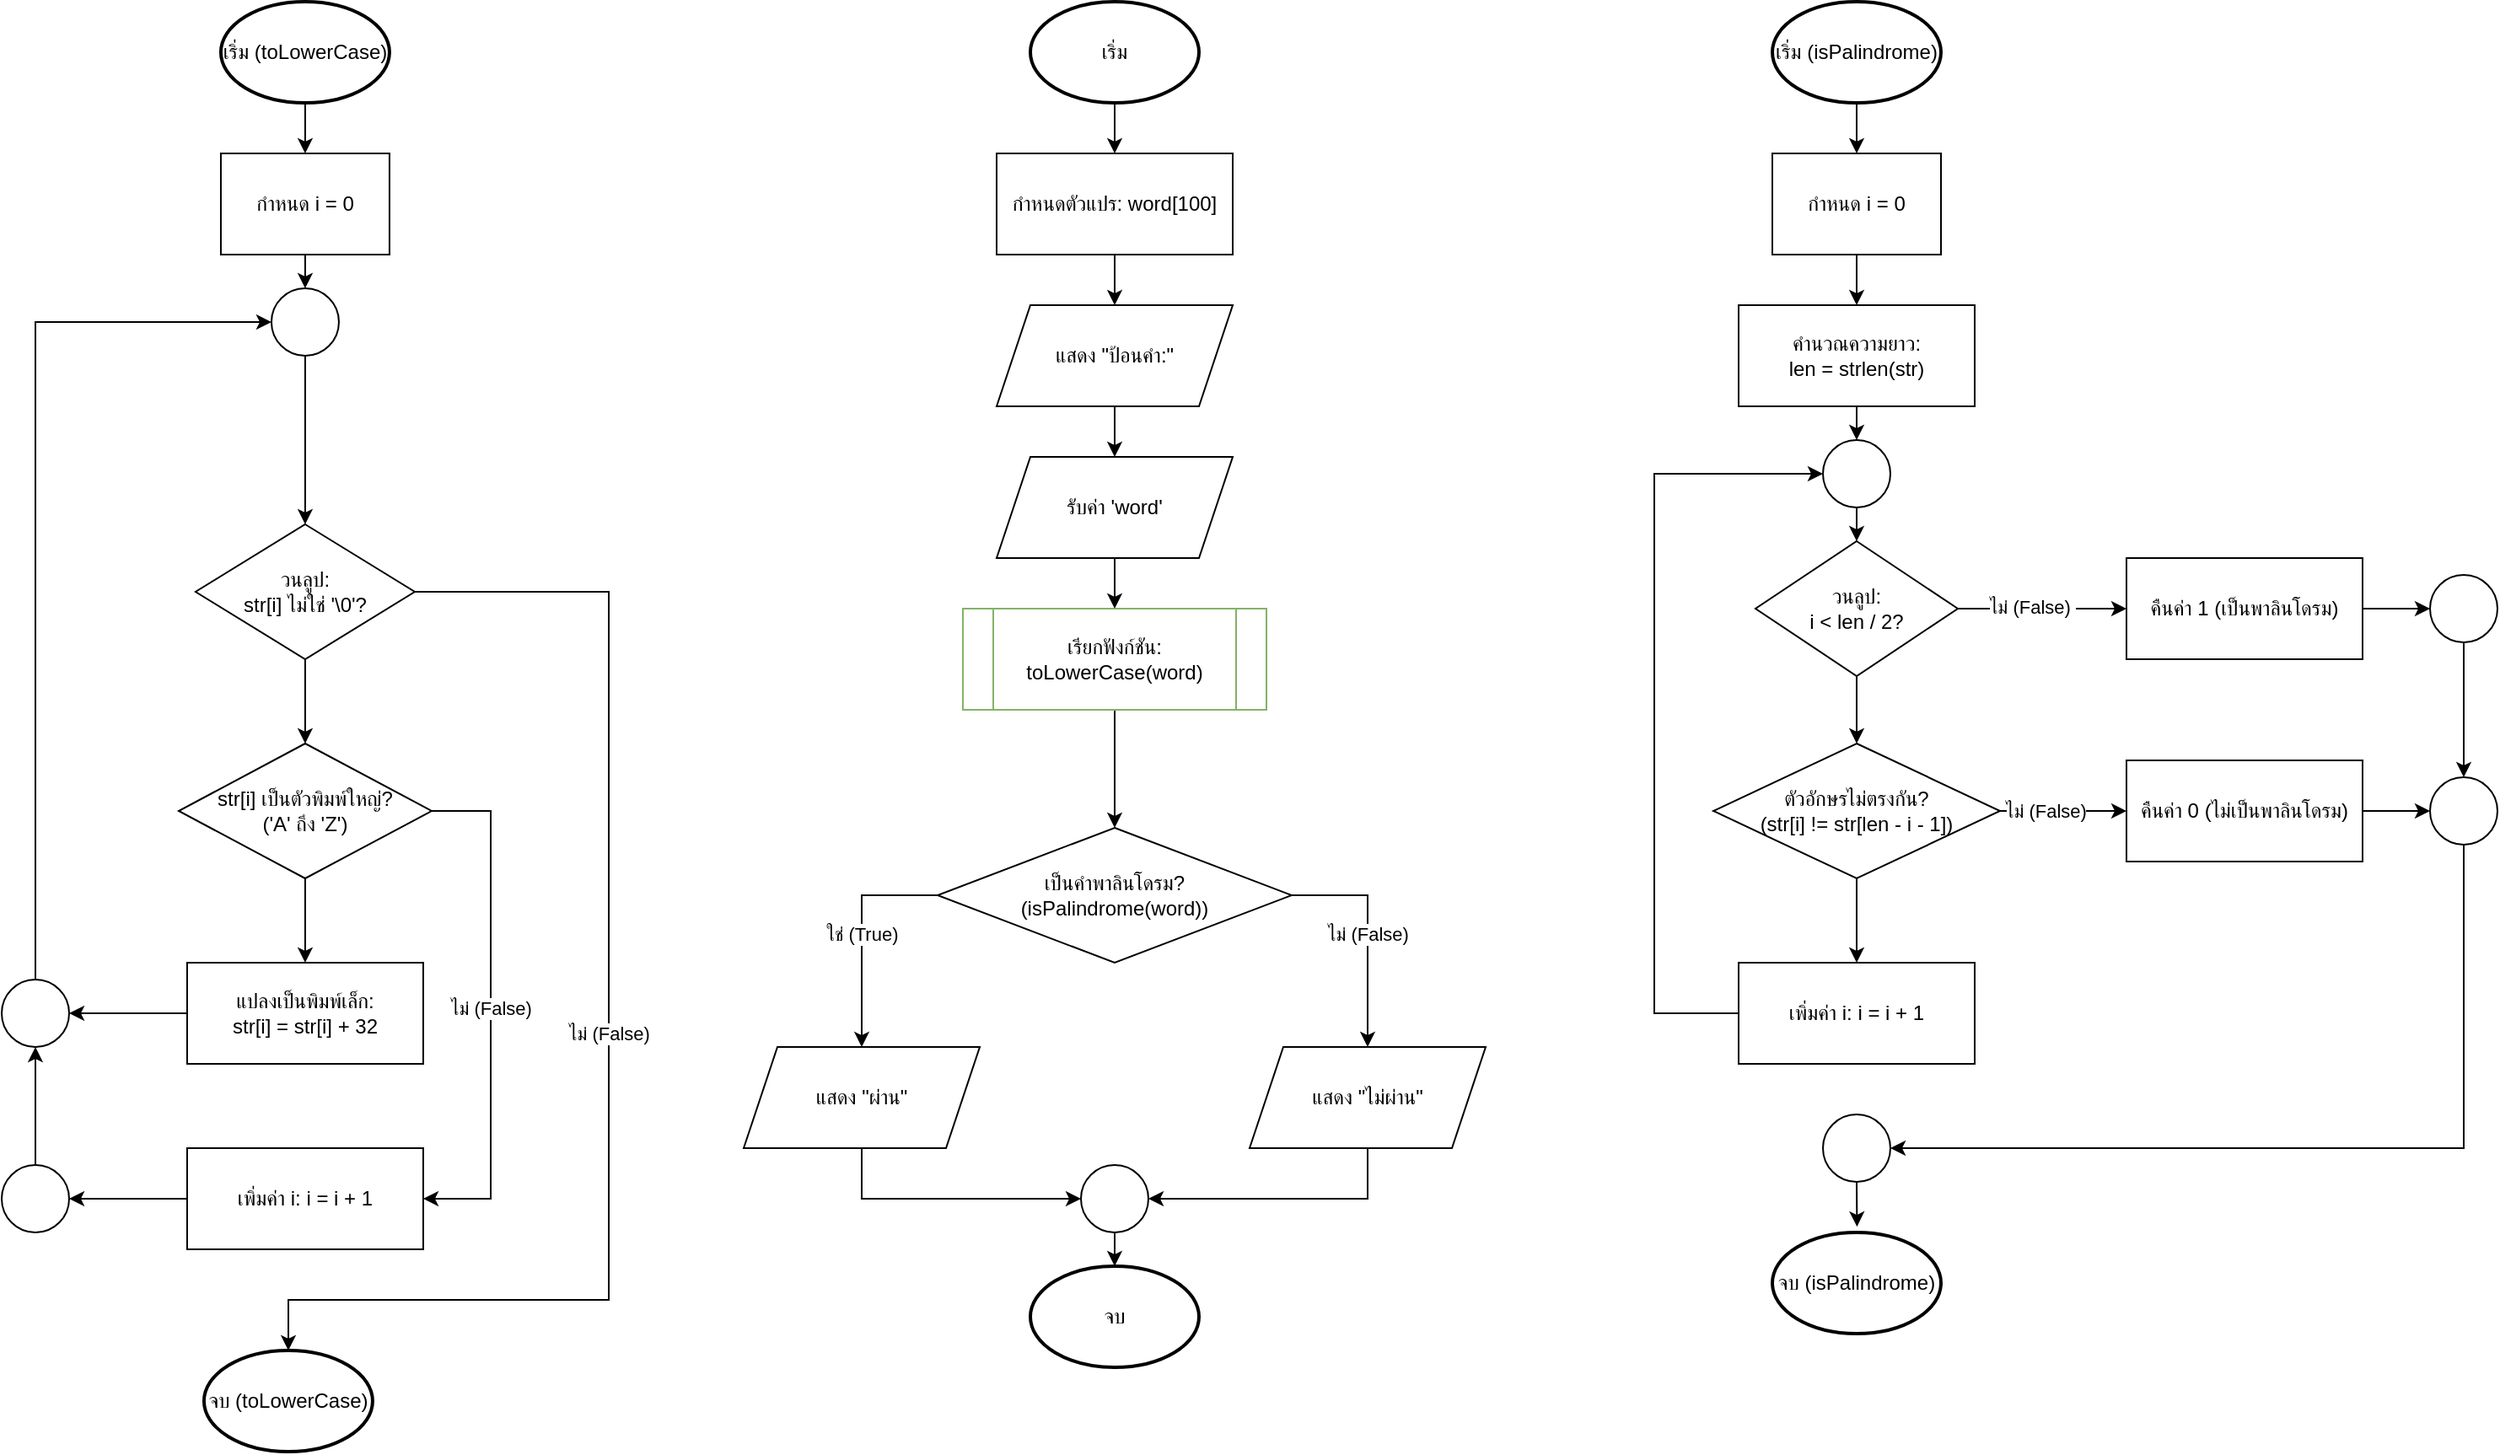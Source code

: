 <mxfile version="28.2.5">
  <diagram name="Page-1" id="HjfrFMw7QbnEj-eSVbc9">
    <mxGraphModel dx="2159" dy="1167" grid="1" gridSize="10" guides="1" tooltips="1" connect="1" arrows="1" fold="1" page="1" pageScale="1" pageWidth="850" pageHeight="1100" math="0" shadow="0">
      <root>
        <mxCell id="0" />
        <mxCell id="1" parent="0" />
        <mxCell id="Uw2SvGR2b-lft2O9Prp3-1" style="edgeStyle=orthogonalEdgeStyle;rounded=0;orthogonalLoop=1;jettySize=auto;html=1;exitX=0.5;exitY=1;exitDx=0;exitDy=0;exitPerimeter=0;entryX=0.5;entryY=0;entryDx=0;entryDy=0;" edge="1" parent="1" source="Uw2SvGR2b-lft2O9Prp3-2" target="Uw2SvGR2b-lft2O9Prp3-4">
          <mxGeometry relative="1" as="geometry" />
        </mxCell>
        <mxCell id="Uw2SvGR2b-lft2O9Prp3-2" value="เริ่ม" style="strokeWidth=2;html=1;shape=mxgraph.flowchart.start_1;whiteSpace=wrap;" vertex="1" parent="1">
          <mxGeometry x="710" y="130" width="100" height="60" as="geometry" />
        </mxCell>
        <mxCell id="Uw2SvGR2b-lft2O9Prp3-3" style="edgeStyle=orthogonalEdgeStyle;rounded=0;orthogonalLoop=1;jettySize=auto;html=1;exitX=0.5;exitY=1;exitDx=0;exitDy=0;entryX=0.5;entryY=0;entryDx=0;entryDy=0;" edge="1" parent="1" source="Uw2SvGR2b-lft2O9Prp3-4" target="Uw2SvGR2b-lft2O9Prp3-6">
          <mxGeometry relative="1" as="geometry" />
        </mxCell>
        <mxCell id="Uw2SvGR2b-lft2O9Prp3-4" value="กำหนดตัวแปร: word[100]" style="whiteSpace=wrap;html=1;" vertex="1" parent="1">
          <mxGeometry x="690" y="220" width="140" height="60" as="geometry" />
        </mxCell>
        <mxCell id="Uw2SvGR2b-lft2O9Prp3-5" style="edgeStyle=orthogonalEdgeStyle;rounded=0;orthogonalLoop=1;jettySize=auto;html=1;exitX=0.5;exitY=1;exitDx=0;exitDy=0;entryX=0.5;entryY=0;entryDx=0;entryDy=0;" edge="1" parent="1" source="Uw2SvGR2b-lft2O9Prp3-6" target="Uw2SvGR2b-lft2O9Prp3-8">
          <mxGeometry relative="1" as="geometry" />
        </mxCell>
        <mxCell id="Uw2SvGR2b-lft2O9Prp3-6" value="แสดง &quot;ป้อนคำ:&quot;" style="shape=parallelogram;perimeter=parallelogramPerimeter;whiteSpace=wrap;html=1;fixedSize=1;" vertex="1" parent="1">
          <mxGeometry x="690" y="310" width="140" height="60" as="geometry" />
        </mxCell>
        <mxCell id="Uw2SvGR2b-lft2O9Prp3-7" style="edgeStyle=orthogonalEdgeStyle;rounded=0;orthogonalLoop=1;jettySize=auto;html=1;exitX=0.5;exitY=1;exitDx=0;exitDy=0;entryX=0.5;entryY=0;entryDx=0;entryDy=0;" edge="1" parent="1" source="Uw2SvGR2b-lft2O9Prp3-8" target="Uw2SvGR2b-lft2O9Prp3-10">
          <mxGeometry relative="1" as="geometry" />
        </mxCell>
        <mxCell id="Uw2SvGR2b-lft2O9Prp3-8" value="รับค่า &#39;word&#39;" style="shape=parallelogram;perimeter=parallelogramPerimeter;whiteSpace=wrap;html=1;fixedSize=1;" vertex="1" parent="1">
          <mxGeometry x="690" y="400" width="140" height="60" as="geometry" />
        </mxCell>
        <mxCell id="Uw2SvGR2b-lft2O9Prp3-9" style="edgeStyle=orthogonalEdgeStyle;rounded=0;orthogonalLoop=1;jettySize=auto;html=1;exitX=0.5;exitY=1;exitDx=0;exitDy=0;entryX=0.5;entryY=0;entryDx=0;entryDy=0;" edge="1" parent="1" source="Uw2SvGR2b-lft2O9Prp3-10" target="Uw2SvGR2b-lft2O9Prp3-11">
          <mxGeometry relative="1" as="geometry" />
        </mxCell>
        <mxCell id="Uw2SvGR2b-lft2O9Prp3-10" value="เรียกฟังก์ชัน: toLowerCase(word)" style="shape=process;whiteSpace=wrap;html=1;rounded=0;fontFamily=Helvetica;fontStyle=0;fillColor=none;strokeColor=light-dark(#82B366,#FFFFFF);" vertex="1" parent="1">
          <mxGeometry x="670" y="490" width="180" height="60" as="geometry" />
        </mxCell>
        <mxCell id="Uw2SvGR2b-lft2O9Prp3-11" value="เป็นคำพาลินโดรม?&lt;div&gt;(isPalindrome(word))&lt;/div&gt;" style="rhombus;whiteSpace=wrap;html=1;" vertex="1" parent="1">
          <mxGeometry x="655" y="620" width="210" height="80" as="geometry" />
        </mxCell>
        <mxCell id="Uw2SvGR2b-lft2O9Prp3-12" value="แสดง &quot;ผ่าน&quot;" style="shape=parallelogram;perimeter=parallelogramPerimeter;whiteSpace=wrap;html=1;fixedSize=1;" vertex="1" parent="1">
          <mxGeometry x="540" y="750" width="140" height="60" as="geometry" />
        </mxCell>
        <mxCell id="Uw2SvGR2b-lft2O9Prp3-13" value="แสดง &quot;ไม่ผ่าน&quot;" style="shape=parallelogram;perimeter=parallelogramPerimeter;whiteSpace=wrap;html=1;fixedSize=1;" vertex="1" parent="1">
          <mxGeometry x="840" y="750" width="140" height="60" as="geometry" />
        </mxCell>
        <mxCell id="Uw2SvGR2b-lft2O9Prp3-14" value="" style="ellipse;whiteSpace=wrap;html=1;" vertex="1" parent="1">
          <mxGeometry x="740" y="820" width="40" height="40" as="geometry" />
        </mxCell>
        <mxCell id="Uw2SvGR2b-lft2O9Prp3-15" value="จบ" style="strokeWidth=2;html=1;shape=mxgraph.flowchart.start_1;whiteSpace=wrap;" vertex="1" parent="1">
          <mxGeometry x="710" y="880" width="100" height="60" as="geometry" />
        </mxCell>
        <mxCell id="Uw2SvGR2b-lft2O9Prp3-16" value="ใช่ (True)" style="edgeStyle=orthogonalEdgeStyle;rounded=0;orthogonalLoop=1;jettySize=auto;html=1;exitX=0;exitY=0.5;entryX=0.5;entryY=0;" edge="1" parent="1" source="Uw2SvGR2b-lft2O9Prp3-11" target="Uw2SvGR2b-lft2O9Prp3-12">
          <mxGeometry relative="1" as="geometry">
            <mxPoint x="665" y="660" as="sourcePoint" />
            <Array as="points">
              <mxPoint x="610" y="660" />
              <mxPoint x="610" y="660" />
            </Array>
          </mxGeometry>
        </mxCell>
        <mxCell id="Uw2SvGR2b-lft2O9Prp3-17" value="ไม่ (False)" style="edgeStyle=orthogonalEdgeStyle;rounded=0;orthogonalLoop=1;jettySize=auto;html=1;exitX=1;exitY=0.5;entryX=0.5;entryY=0;" edge="1" parent="1" source="Uw2SvGR2b-lft2O9Prp3-11" target="Uw2SvGR2b-lft2O9Prp3-13">
          <mxGeometry relative="1" as="geometry">
            <Array as="points">
              <mxPoint x="910" y="660" />
              <mxPoint x="910" y="660" />
            </Array>
          </mxGeometry>
        </mxCell>
        <mxCell id="Uw2SvGR2b-lft2O9Prp3-18" style="edgeStyle=orthogonalEdgeStyle;rounded=0;orthogonalLoop=1;jettySize=auto;html=1;exitX=0.5;exitY=1;" edge="1" parent="1" source="Uw2SvGR2b-lft2O9Prp3-12" target="Uw2SvGR2b-lft2O9Prp3-14">
          <mxGeometry relative="1" as="geometry">
            <Array as="points">
              <mxPoint x="610" y="840" />
            </Array>
            <mxPoint x="780" y="840" as="targetPoint" />
          </mxGeometry>
        </mxCell>
        <mxCell id="Uw2SvGR2b-lft2O9Prp3-19" style="edgeStyle=orthogonalEdgeStyle;rounded=0;orthogonalLoop=1;jettySize=auto;html=1;exitX=0.5;exitY=1;" edge="1" parent="1" source="Uw2SvGR2b-lft2O9Prp3-13">
          <mxGeometry relative="1" as="geometry">
            <Array as="points">
              <mxPoint x="910" y="840" />
            </Array>
            <mxPoint x="780" y="840" as="targetPoint" />
          </mxGeometry>
        </mxCell>
        <mxCell id="Uw2SvGR2b-lft2O9Prp3-20" style="edgeStyle=orthogonalEdgeStyle;rounded=0;orthogonalLoop=1;jettySize=auto;html=1;exitX=0.5;exitY=1;exitDx=0;exitDy=0;exitPerimeter=0;entryX=0.5;entryY=0;entryDx=0;entryDy=0;" edge="1" parent="1" source="Uw2SvGR2b-lft2O9Prp3-21" target="Uw2SvGR2b-lft2O9Prp3-23">
          <mxGeometry relative="1" as="geometry" />
        </mxCell>
        <mxCell id="Uw2SvGR2b-lft2O9Prp3-21" value="เริ่ม (toLowerCase)" style="strokeWidth=2;html=1;shape=mxgraph.flowchart.start_1;whiteSpace=wrap;" vertex="1" parent="1">
          <mxGeometry x="229.97" y="130" width="100" height="60" as="geometry" />
        </mxCell>
        <mxCell id="Uw2SvGR2b-lft2O9Prp3-22" style="edgeStyle=orthogonalEdgeStyle;rounded=0;orthogonalLoop=1;jettySize=auto;html=1;exitX=0.5;exitY=1;exitDx=0;exitDy=0;entryX=0.5;entryY=0;entryDx=0;entryDy=0;" edge="1" parent="1" source="Uw2SvGR2b-lft2O9Prp3-23" target="Uw2SvGR2b-lft2O9Prp3-56">
          <mxGeometry relative="1" as="geometry" />
        </mxCell>
        <mxCell id="Uw2SvGR2b-lft2O9Prp3-23" value="กำหนด i = 0" style="whiteSpace=wrap;html=1;" vertex="1" parent="1">
          <mxGeometry x="229.97" y="220" width="100" height="60" as="geometry" />
        </mxCell>
        <mxCell id="Uw2SvGR2b-lft2O9Prp3-24" style="edgeStyle=orthogonalEdgeStyle;rounded=0;orthogonalLoop=1;jettySize=auto;html=1;exitX=0.5;exitY=1;exitDx=0;exitDy=0;entryX=0.5;entryY=0;entryDx=0;entryDy=0;" edge="1" parent="1" source="Uw2SvGR2b-lft2O9Prp3-25" target="Uw2SvGR2b-lft2O9Prp3-27">
          <mxGeometry relative="1" as="geometry" />
        </mxCell>
        <mxCell id="Uw2SvGR2b-lft2O9Prp3-25" value="วนลูป: &lt;div&gt;str[i] ไม่ใช่ &#39;\\0&#39;?&lt;/div&gt;" style="rhombus;whiteSpace=wrap;html=1;" vertex="1" parent="1">
          <mxGeometry x="214.97" y="440" width="130" height="80" as="geometry" />
        </mxCell>
        <mxCell id="Uw2SvGR2b-lft2O9Prp3-26" style="edgeStyle=orthogonalEdgeStyle;rounded=0;orthogonalLoop=1;jettySize=auto;html=1;exitX=0.5;exitY=1;exitDx=0;exitDy=0;entryX=0.5;entryY=0;entryDx=0;entryDy=0;" edge="1" parent="1" source="Uw2SvGR2b-lft2O9Prp3-27" target="Uw2SvGR2b-lft2O9Prp3-29">
          <mxGeometry relative="1" as="geometry" />
        </mxCell>
        <mxCell id="Uw2SvGR2b-lft2O9Prp3-27" value="str[i] เป็นตัวพิมพ์ใหญ่?&lt;div&gt;(&#39;A&#39; ถึง &#39;Z&#39;)&lt;/div&gt;" style="rhombus;whiteSpace=wrap;html=1;" vertex="1" parent="1">
          <mxGeometry x="204.97" y="570" width="150" height="80" as="geometry" />
        </mxCell>
        <mxCell id="Uw2SvGR2b-lft2O9Prp3-28" style="edgeStyle=orthogonalEdgeStyle;rounded=0;orthogonalLoop=1;jettySize=auto;html=1;exitX=0;exitY=0.5;exitDx=0;exitDy=0;entryX=1;entryY=0.5;entryDx=0;entryDy=0;" edge="1" parent="1" source="Uw2SvGR2b-lft2O9Prp3-29" target="Uw2SvGR2b-lft2O9Prp3-58">
          <mxGeometry relative="1" as="geometry" />
        </mxCell>
        <mxCell id="Uw2SvGR2b-lft2O9Prp3-29" value="แปลงเป็นพิมพ์เล็ก: &lt;div&gt;str[i] = str[i] + 32&lt;/div&gt;" style="whiteSpace=wrap;html=1;" vertex="1" parent="1">
          <mxGeometry x="209.97" y="700" width="140" height="60" as="geometry" />
        </mxCell>
        <mxCell id="Uw2SvGR2b-lft2O9Prp3-30" style="edgeStyle=orthogonalEdgeStyle;rounded=0;orthogonalLoop=1;jettySize=auto;html=1;exitX=0;exitY=0.5;exitDx=0;exitDy=0;entryX=1;entryY=0.5;entryDx=0;entryDy=0;" edge="1" parent="1" source="Uw2SvGR2b-lft2O9Prp3-31" target="Uw2SvGR2b-lft2O9Prp3-60">
          <mxGeometry relative="1" as="geometry" />
        </mxCell>
        <mxCell id="Uw2SvGR2b-lft2O9Prp3-31" value="เพิ่มค่า i: i = i + 1" style="whiteSpace=wrap;html=1;" vertex="1" parent="1">
          <mxGeometry x="209.97" y="810" width="140" height="60" as="geometry" />
        </mxCell>
        <mxCell id="Uw2SvGR2b-lft2O9Prp3-32" value="จบ (toLowerCase)" style="strokeWidth=2;html=1;shape=mxgraph.flowchart.start_1;whiteSpace=wrap;" vertex="1" parent="1">
          <mxGeometry x="219.97" y="930" width="100" height="60" as="geometry" />
        </mxCell>
        <mxCell id="Uw2SvGR2b-lft2O9Prp3-33" value="ไม่ (False)" style="edgeStyle=orthogonalEdgeStyle;rounded=0;orthogonalLoop=1;jettySize=auto;html=1;exitX=1;exitY=0.5;" edge="1" parent="1" source="Uw2SvGR2b-lft2O9Prp3-25" target="Uw2SvGR2b-lft2O9Prp3-32">
          <mxGeometry relative="1" as="geometry">
            <Array as="points">
              <mxPoint x="460" y="480" />
              <mxPoint x="460" y="900" />
              <mxPoint x="270" y="900" />
            </Array>
          </mxGeometry>
        </mxCell>
        <mxCell id="Uw2SvGR2b-lft2O9Prp3-34" value="ไม่ (False)" style="edgeStyle=orthogonalEdgeStyle;rounded=0;orthogonalLoop=1;jettySize=auto;html=1;exitX=1;exitY=0.5;" edge="1" parent="1" source="Uw2SvGR2b-lft2O9Prp3-27" target="Uw2SvGR2b-lft2O9Prp3-31">
          <mxGeometry relative="1" as="geometry">
            <Array as="points">
              <mxPoint x="390" y="610" />
              <mxPoint x="390" y="840" />
            </Array>
          </mxGeometry>
        </mxCell>
        <mxCell id="Uw2SvGR2b-lft2O9Prp3-35" style="edgeStyle=orthogonalEdgeStyle;rounded=0;orthogonalLoop=1;jettySize=auto;html=1;exitX=0.5;exitY=1;exitDx=0;exitDy=0;exitPerimeter=0;entryX=0.5;entryY=0;entryDx=0;entryDy=0;" edge="1" parent="1" source="Uw2SvGR2b-lft2O9Prp3-36" target="Uw2SvGR2b-lft2O9Prp3-38">
          <mxGeometry relative="1" as="geometry" />
        </mxCell>
        <mxCell id="Uw2SvGR2b-lft2O9Prp3-36" value="เริ่ม (isPalindrome)" style="strokeWidth=2;html=1;shape=mxgraph.flowchart.start_1;whiteSpace=wrap;" vertex="1" parent="1">
          <mxGeometry x="1150" y="130" width="100" height="60" as="geometry" />
        </mxCell>
        <mxCell id="Uw2SvGR2b-lft2O9Prp3-37" style="edgeStyle=orthogonalEdgeStyle;rounded=0;orthogonalLoop=1;jettySize=auto;html=1;exitX=0.5;exitY=1;exitDx=0;exitDy=0;entryX=0.5;entryY=0;entryDx=0;entryDy=0;" edge="1" parent="1" source="Uw2SvGR2b-lft2O9Prp3-38" target="Uw2SvGR2b-lft2O9Prp3-40">
          <mxGeometry relative="1" as="geometry" />
        </mxCell>
        <mxCell id="Uw2SvGR2b-lft2O9Prp3-38" value="กำหนด i = 0" style="whiteSpace=wrap;html=1;" vertex="1" parent="1">
          <mxGeometry x="1150" y="220" width="100" height="60" as="geometry" />
        </mxCell>
        <mxCell id="Uw2SvGR2b-lft2O9Prp3-39" style="edgeStyle=orthogonalEdgeStyle;rounded=0;orthogonalLoop=1;jettySize=auto;html=1;exitX=0.5;exitY=1;exitDx=0;exitDy=0;entryX=0.5;entryY=0;entryDx=0;entryDy=0;" edge="1" parent="1" source="Uw2SvGR2b-lft2O9Prp3-40" target="Uw2SvGR2b-lft2O9Prp3-63">
          <mxGeometry relative="1" as="geometry" />
        </mxCell>
        <mxCell id="Uw2SvGR2b-lft2O9Prp3-40" value="คำนวณความยาว: &lt;div&gt;len = strlen(str)&lt;/div&gt;" style="whiteSpace=wrap;html=1;" vertex="1" parent="1">
          <mxGeometry x="1130" y="310" width="140" height="60" as="geometry" />
        </mxCell>
        <mxCell id="Uw2SvGR2b-lft2O9Prp3-41" style="edgeStyle=orthogonalEdgeStyle;rounded=0;orthogonalLoop=1;jettySize=auto;html=1;exitX=0.5;exitY=1;exitDx=0;exitDy=0;entryX=0.5;entryY=0;entryDx=0;entryDy=0;" edge="1" parent="1" source="Uw2SvGR2b-lft2O9Prp3-44" target="Uw2SvGR2b-lft2O9Prp3-50">
          <mxGeometry relative="1" as="geometry" />
        </mxCell>
        <mxCell id="Uw2SvGR2b-lft2O9Prp3-42" style="edgeStyle=orthogonalEdgeStyle;rounded=0;orthogonalLoop=1;jettySize=auto;html=1;exitX=1;exitY=0.5;exitDx=0;exitDy=0;entryX=0;entryY=0.5;entryDx=0;entryDy=0;" edge="1" parent="1" source="Uw2SvGR2b-lft2O9Prp3-44" target="Uw2SvGR2b-lft2O9Prp3-46">
          <mxGeometry relative="1" as="geometry" />
        </mxCell>
        <mxCell id="Uw2SvGR2b-lft2O9Prp3-43" value="ไม่ (False)&amp;nbsp;" style="edgeLabel;html=1;align=center;verticalAlign=middle;resizable=0;points=[];" vertex="1" connectable="0" parent="Uw2SvGR2b-lft2O9Prp3-42">
          <mxGeometry x="-0.129" y="1" relative="1" as="geometry">
            <mxPoint as="offset" />
          </mxGeometry>
        </mxCell>
        <mxCell id="Uw2SvGR2b-lft2O9Prp3-44" value="วนลูป: &lt;div&gt;i &lt; len / 2?&lt;/div&gt;" style="rhombus;whiteSpace=wrap;html=1;" vertex="1" parent="1">
          <mxGeometry x="1140" y="450" width="120" height="80" as="geometry" />
        </mxCell>
        <mxCell id="Uw2SvGR2b-lft2O9Prp3-45" style="edgeStyle=orthogonalEdgeStyle;rounded=0;orthogonalLoop=1;jettySize=auto;html=1;exitX=1;exitY=0.5;exitDx=0;exitDy=0;entryX=0;entryY=0.5;entryDx=0;entryDy=0;" edge="1" parent="1" source="Uw2SvGR2b-lft2O9Prp3-46" target="Uw2SvGR2b-lft2O9Prp3-65">
          <mxGeometry relative="1" as="geometry" />
        </mxCell>
        <mxCell id="Uw2SvGR2b-lft2O9Prp3-46" value="คืนค่า 1 (เป็นพาลินโดรม)" style="whiteSpace=wrap;html=1;" vertex="1" parent="1">
          <mxGeometry x="1360" y="460" width="140" height="60" as="geometry" />
        </mxCell>
        <mxCell id="Uw2SvGR2b-lft2O9Prp3-47" style="edgeStyle=orthogonalEdgeStyle;rounded=0;orthogonalLoop=1;jettySize=auto;html=1;exitX=1;exitY=0.5;exitDx=0;exitDy=0;entryX=0;entryY=0.5;entryDx=0;entryDy=0;" edge="1" parent="1" source="Uw2SvGR2b-lft2O9Prp3-50" target="Uw2SvGR2b-lft2O9Prp3-52">
          <mxGeometry relative="1" as="geometry" />
        </mxCell>
        <mxCell id="Uw2SvGR2b-lft2O9Prp3-48" value="ไม่ (False)" style="edgeLabel;html=1;align=center;verticalAlign=middle;resizable=0;points=[];" vertex="1" connectable="0" parent="Uw2SvGR2b-lft2O9Prp3-47">
          <mxGeometry x="-0.291" relative="1" as="geometry">
            <mxPoint as="offset" />
          </mxGeometry>
        </mxCell>
        <mxCell id="Uw2SvGR2b-lft2O9Prp3-49" style="edgeStyle=orthogonalEdgeStyle;rounded=0;orthogonalLoop=1;jettySize=auto;html=1;exitX=0.5;exitY=1;exitDx=0;exitDy=0;entryX=0.5;entryY=0;entryDx=0;entryDy=0;" edge="1" parent="1" source="Uw2SvGR2b-lft2O9Prp3-50" target="Uw2SvGR2b-lft2O9Prp3-54">
          <mxGeometry relative="1" as="geometry" />
        </mxCell>
        <mxCell id="Uw2SvGR2b-lft2O9Prp3-50" value="ตัวอักษรไม่ตรงกัน?&lt;div&gt;(str[i] != str[len - i - 1])&lt;/div&gt;" style="rhombus;whiteSpace=wrap;html=1;" vertex="1" parent="1">
          <mxGeometry x="1115" y="570" width="170" height="80" as="geometry" />
        </mxCell>
        <mxCell id="Uw2SvGR2b-lft2O9Prp3-51" style="edgeStyle=orthogonalEdgeStyle;rounded=0;orthogonalLoop=1;jettySize=auto;html=1;exitX=1;exitY=0.5;exitDx=0;exitDy=0;entryX=0;entryY=0.5;entryDx=0;entryDy=0;" edge="1" parent="1" source="Uw2SvGR2b-lft2O9Prp3-52" target="Uw2SvGR2b-lft2O9Prp3-67">
          <mxGeometry relative="1" as="geometry" />
        </mxCell>
        <mxCell id="Uw2SvGR2b-lft2O9Prp3-52" value="คืนค่า 0 (ไม่เป็นพาลินโดรม)" style="whiteSpace=wrap;html=1;" vertex="1" parent="1">
          <mxGeometry x="1360" y="580" width="140" height="60" as="geometry" />
        </mxCell>
        <mxCell id="Uw2SvGR2b-lft2O9Prp3-53" style="edgeStyle=orthogonalEdgeStyle;rounded=0;orthogonalLoop=1;jettySize=auto;html=1;exitX=0;exitY=0.5;exitDx=0;exitDy=0;entryX=0;entryY=0.5;entryDx=0;entryDy=0;" edge="1" parent="1" source="Uw2SvGR2b-lft2O9Prp3-54" target="Uw2SvGR2b-lft2O9Prp3-63">
          <mxGeometry relative="1" as="geometry">
            <Array as="points">
              <mxPoint x="1080" y="730" />
              <mxPoint x="1080" y="410" />
            </Array>
          </mxGeometry>
        </mxCell>
        <mxCell id="Uw2SvGR2b-lft2O9Prp3-54" value="เพิ่มค่า i: i = i + 1" style="whiteSpace=wrap;html=1;" vertex="1" parent="1">
          <mxGeometry x="1130" y="700" width="140" height="60" as="geometry" />
        </mxCell>
        <mxCell id="Uw2SvGR2b-lft2O9Prp3-55" style="edgeStyle=orthogonalEdgeStyle;rounded=0;orthogonalLoop=1;jettySize=auto;html=1;exitX=0.5;exitY=1;exitDx=0;exitDy=0;entryX=0.5;entryY=0;entryDx=0;entryDy=0;" edge="1" parent="1" source="Uw2SvGR2b-lft2O9Prp3-56" target="Uw2SvGR2b-lft2O9Prp3-25">
          <mxGeometry relative="1" as="geometry" />
        </mxCell>
        <mxCell id="Uw2SvGR2b-lft2O9Prp3-56" value="" style="ellipse;whiteSpace=wrap;html=1;" vertex="1" parent="1">
          <mxGeometry x="259.97" y="300" width="40" height="40" as="geometry" />
        </mxCell>
        <mxCell id="Uw2SvGR2b-lft2O9Prp3-57" style="edgeStyle=orthogonalEdgeStyle;rounded=0;orthogonalLoop=1;jettySize=auto;html=1;entryX=0;entryY=0.5;entryDx=0;entryDy=0;" edge="1" parent="1" source="Uw2SvGR2b-lft2O9Prp3-58" target="Uw2SvGR2b-lft2O9Prp3-56">
          <mxGeometry relative="1" as="geometry">
            <Array as="points">
              <mxPoint x="120" y="320" />
            </Array>
          </mxGeometry>
        </mxCell>
        <mxCell id="Uw2SvGR2b-lft2O9Prp3-58" value="" style="ellipse;whiteSpace=wrap;html=1;" vertex="1" parent="1">
          <mxGeometry x="100" y="710" width="40" height="40" as="geometry" />
        </mxCell>
        <mxCell id="Uw2SvGR2b-lft2O9Prp3-59" style="edgeStyle=orthogonalEdgeStyle;rounded=0;orthogonalLoop=1;jettySize=auto;html=1;exitX=0.5;exitY=0;exitDx=0;exitDy=0;entryX=0.5;entryY=1;entryDx=0;entryDy=0;" edge="1" parent="1" source="Uw2SvGR2b-lft2O9Prp3-60" target="Uw2SvGR2b-lft2O9Prp3-58">
          <mxGeometry relative="1" as="geometry" />
        </mxCell>
        <mxCell id="Uw2SvGR2b-lft2O9Prp3-60" value="" style="ellipse;whiteSpace=wrap;html=1;" vertex="1" parent="1">
          <mxGeometry x="100" y="820" width="40" height="40" as="geometry" />
        </mxCell>
        <mxCell id="Uw2SvGR2b-lft2O9Prp3-61" style="edgeStyle=orthogonalEdgeStyle;rounded=0;orthogonalLoop=1;jettySize=auto;html=1;exitX=0.5;exitY=1;exitDx=0;exitDy=0;entryX=0.5;entryY=0;entryDx=0;entryDy=0;entryPerimeter=0;" edge="1" parent="1" source="Uw2SvGR2b-lft2O9Prp3-14" target="Uw2SvGR2b-lft2O9Prp3-15">
          <mxGeometry relative="1" as="geometry" />
        </mxCell>
        <mxCell id="Uw2SvGR2b-lft2O9Prp3-62" style="edgeStyle=orthogonalEdgeStyle;rounded=0;orthogonalLoop=1;jettySize=auto;html=1;exitX=0.5;exitY=1;exitDx=0;exitDy=0;entryX=0.5;entryY=0;entryDx=0;entryDy=0;" edge="1" parent="1" source="Uw2SvGR2b-lft2O9Prp3-63" target="Uw2SvGR2b-lft2O9Prp3-44">
          <mxGeometry relative="1" as="geometry" />
        </mxCell>
        <mxCell id="Uw2SvGR2b-lft2O9Prp3-63" value="" style="ellipse;whiteSpace=wrap;html=1;" vertex="1" parent="1">
          <mxGeometry x="1180" y="390" width="40" height="40" as="geometry" />
        </mxCell>
        <mxCell id="Uw2SvGR2b-lft2O9Prp3-64" style="edgeStyle=orthogonalEdgeStyle;rounded=0;orthogonalLoop=1;jettySize=auto;html=1;exitX=0.5;exitY=1;exitDx=0;exitDy=0;entryX=0.5;entryY=0;entryDx=0;entryDy=0;" edge="1" parent="1" source="Uw2SvGR2b-lft2O9Prp3-65" target="Uw2SvGR2b-lft2O9Prp3-67">
          <mxGeometry relative="1" as="geometry" />
        </mxCell>
        <mxCell id="Uw2SvGR2b-lft2O9Prp3-65" value="" style="ellipse;whiteSpace=wrap;html=1;" vertex="1" parent="1">
          <mxGeometry x="1540" y="470" width="40" height="40" as="geometry" />
        </mxCell>
        <mxCell id="Uw2SvGR2b-lft2O9Prp3-66" style="edgeStyle=orthogonalEdgeStyle;rounded=0;orthogonalLoop=1;jettySize=auto;html=1;exitX=0.5;exitY=1;exitDx=0;exitDy=0;entryX=1;entryY=0.5;entryDx=0;entryDy=0;" edge="1" parent="1" source="Uw2SvGR2b-lft2O9Prp3-67" target="Uw2SvGR2b-lft2O9Prp3-68">
          <mxGeometry relative="1" as="geometry" />
        </mxCell>
        <mxCell id="Uw2SvGR2b-lft2O9Prp3-67" value="" style="ellipse;whiteSpace=wrap;html=1;" vertex="1" parent="1">
          <mxGeometry x="1540" y="590" width="40" height="40" as="geometry" />
        </mxCell>
        <mxCell id="Uw2SvGR2b-lft2O9Prp3-68" value="" style="ellipse;whiteSpace=wrap;html=1;" vertex="1" parent="1">
          <mxGeometry x="1180" y="790" width="40" height="40" as="geometry" />
        </mxCell>
        <mxCell id="Uw2SvGR2b-lft2O9Prp3-69" value="จบ (isPalindrome)" style="strokeWidth=2;html=1;shape=mxgraph.flowchart.start_1;whiteSpace=wrap;" vertex="1" parent="1">
          <mxGeometry x="1150" y="860" width="100" height="60" as="geometry" />
        </mxCell>
        <mxCell id="Uw2SvGR2b-lft2O9Prp3-70" style="edgeStyle=orthogonalEdgeStyle;rounded=0;orthogonalLoop=1;jettySize=auto;html=1;exitX=0.5;exitY=1;exitDx=0;exitDy=0;entryX=0.502;entryY=-0.057;entryDx=0;entryDy=0;entryPerimeter=0;" edge="1" parent="1" source="Uw2SvGR2b-lft2O9Prp3-68" target="Uw2SvGR2b-lft2O9Prp3-69">
          <mxGeometry relative="1" as="geometry" />
        </mxCell>
      </root>
    </mxGraphModel>
  </diagram>
</mxfile>
